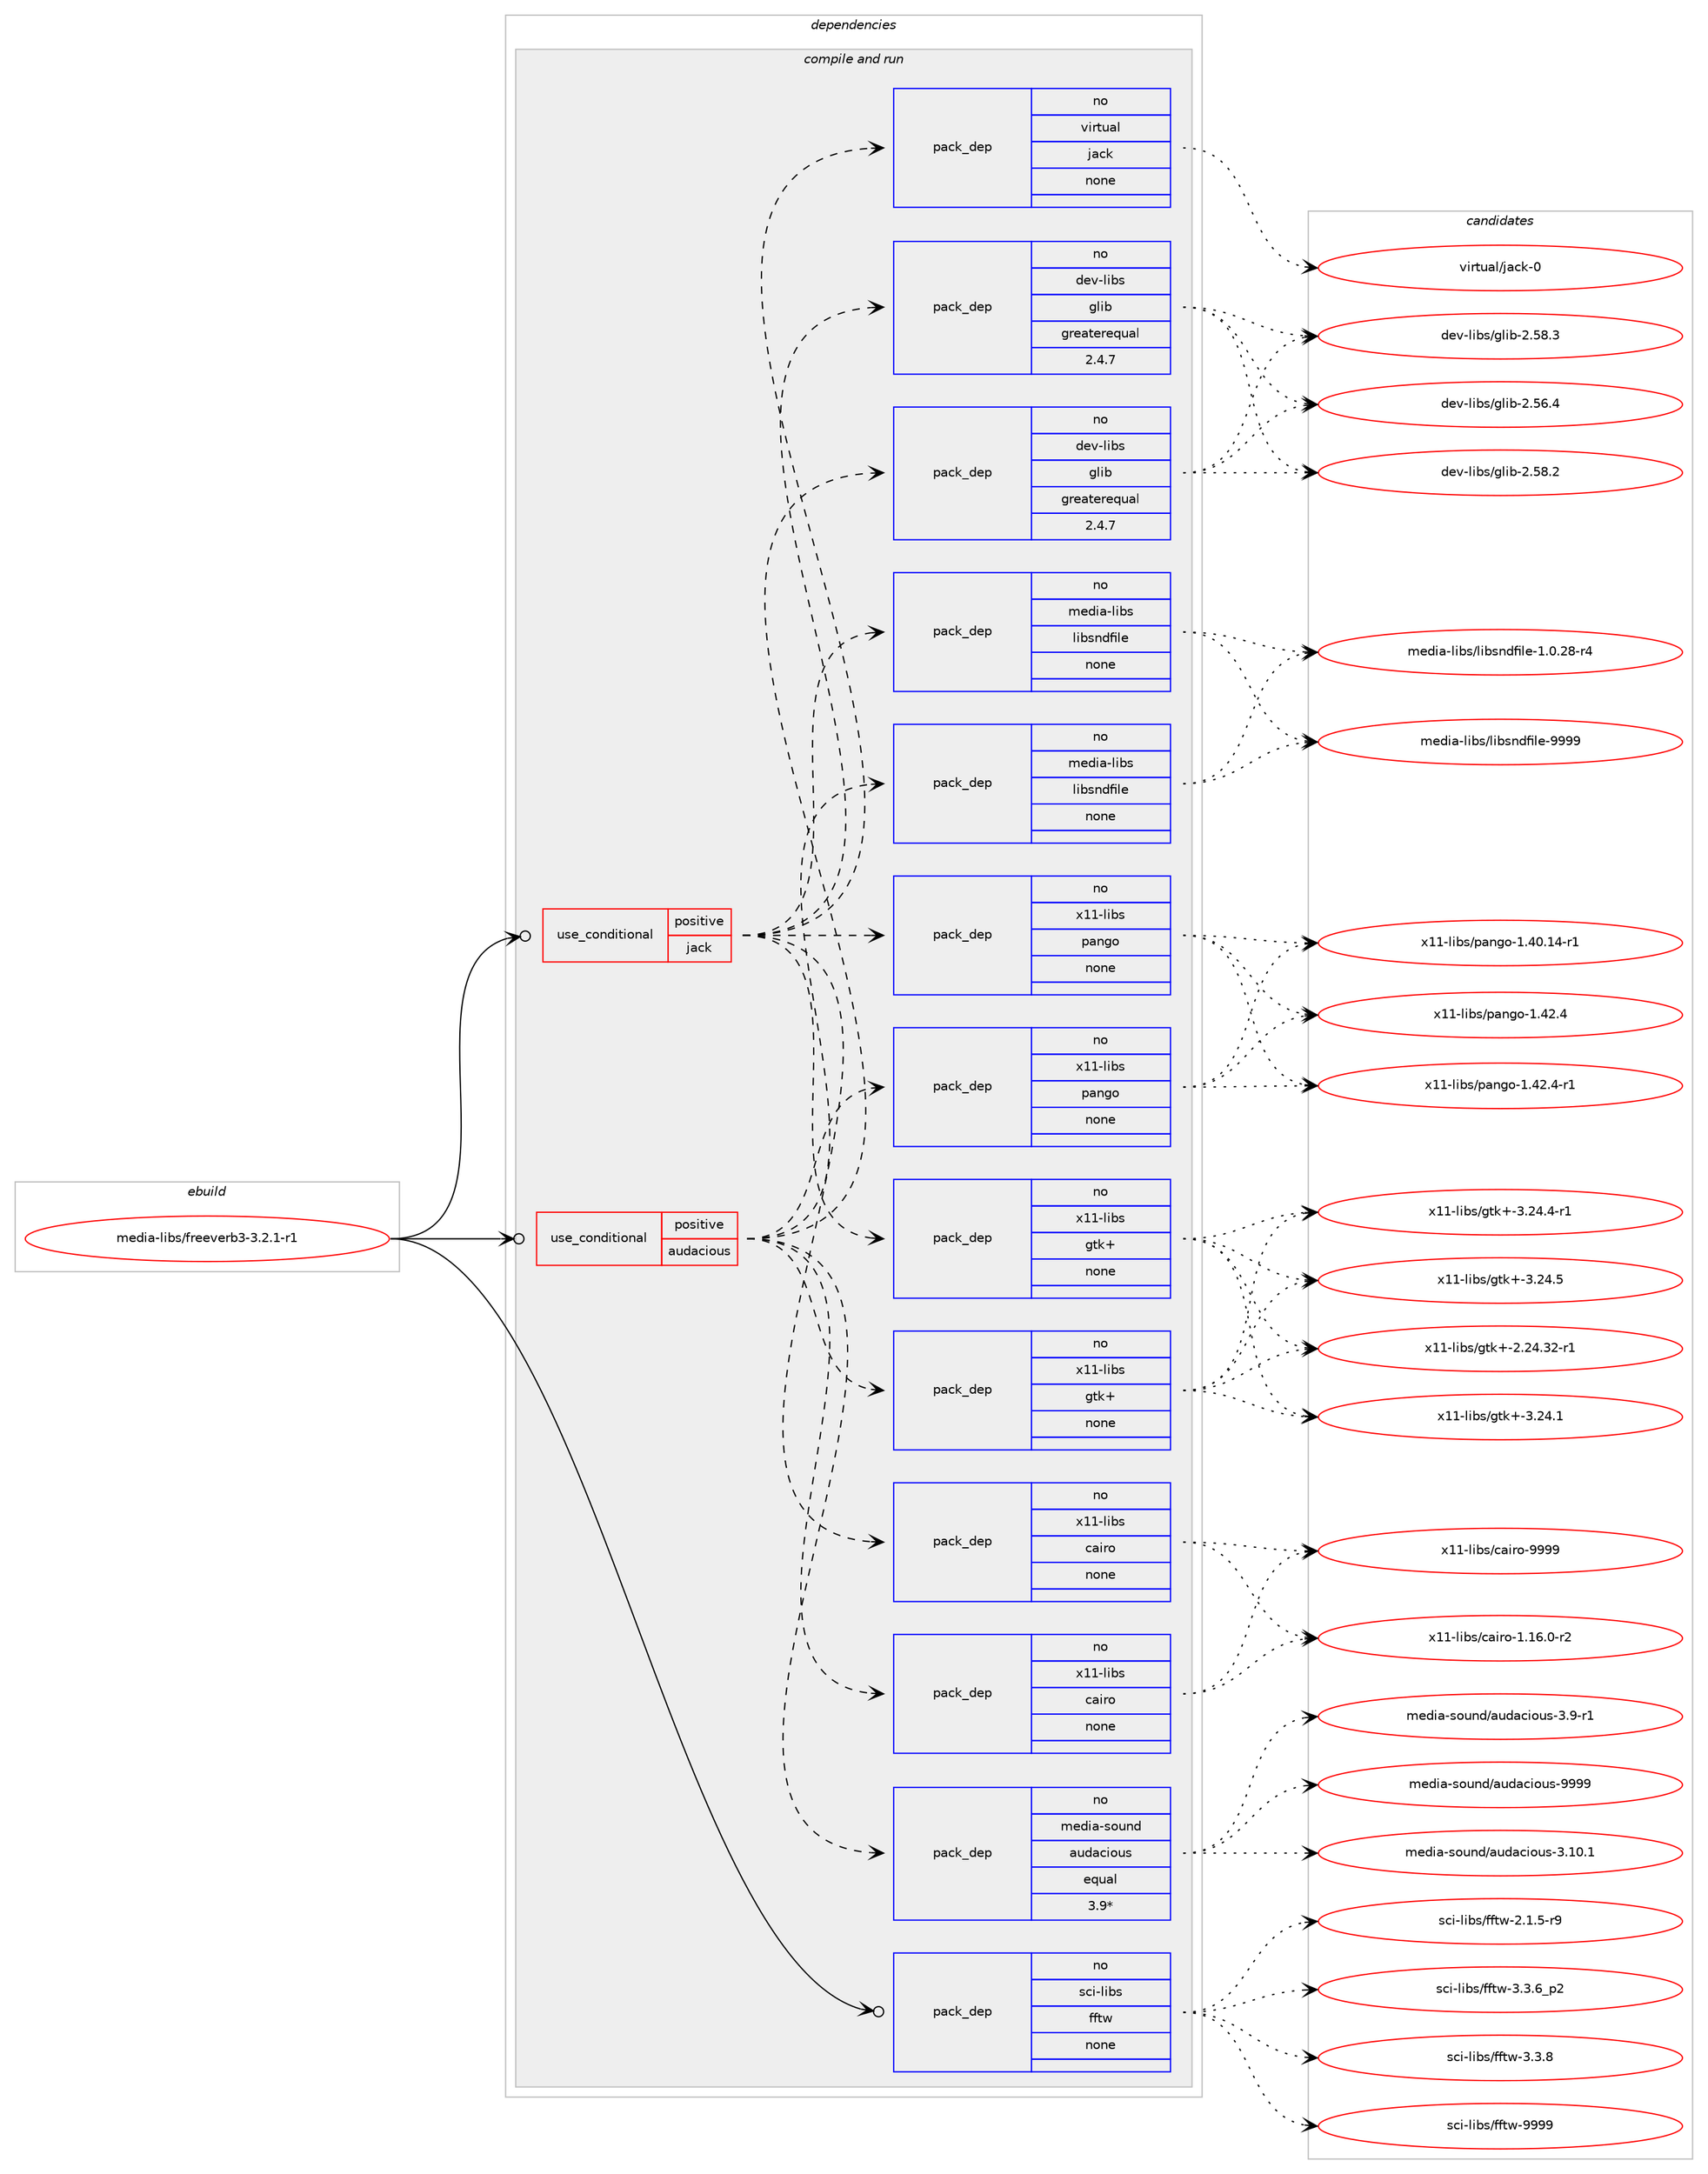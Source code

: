 digraph prolog {

# *************
# Graph options
# *************

newrank=true;
concentrate=true;
compound=true;
graph [rankdir=LR,fontname=Helvetica,fontsize=10,ranksep=1.5];#, ranksep=2.5, nodesep=0.2];
edge  [arrowhead=vee];
node  [fontname=Helvetica,fontsize=10];

# **********
# The ebuild
# **********

subgraph cluster_leftcol {
color=gray;
rank=same;
label=<<i>ebuild</i>>;
id [label="media-libs/freeverb3-3.2.1-r1", color=red, width=4, href="../media-libs/freeverb3-3.2.1-r1.svg"];
}

# ****************
# The dependencies
# ****************

subgraph cluster_midcol {
color=gray;
label=<<i>dependencies</i>>;
subgraph cluster_compile {
fillcolor="#eeeeee";
style=filled;
label=<<i>compile</i>>;
}
subgraph cluster_compileandrun {
fillcolor="#eeeeee";
style=filled;
label=<<i>compile and run</i>>;
subgraph cond433770 {
dependency1609957 [label=<<TABLE BORDER="0" CELLBORDER="1" CELLSPACING="0" CELLPADDING="4"><TR><TD ROWSPAN="3" CELLPADDING="10">use_conditional</TD></TR><TR><TD>positive</TD></TR><TR><TD>audacious</TD></TR></TABLE>>, shape=none, color=red];
subgraph pack1150508 {
dependency1609958 [label=<<TABLE BORDER="0" CELLBORDER="1" CELLSPACING="0" CELLPADDING="4" WIDTH="220"><TR><TD ROWSPAN="6" CELLPADDING="30">pack_dep</TD></TR><TR><TD WIDTH="110">no</TD></TR><TR><TD>dev-libs</TD></TR><TR><TD>glib</TD></TR><TR><TD>greaterequal</TD></TR><TR><TD>2.4.7</TD></TR></TABLE>>, shape=none, color=blue];
}
dependency1609957:e -> dependency1609958:w [weight=20,style="dashed",arrowhead="vee"];
subgraph pack1150509 {
dependency1609959 [label=<<TABLE BORDER="0" CELLBORDER="1" CELLSPACING="0" CELLPADDING="4" WIDTH="220"><TR><TD ROWSPAN="6" CELLPADDING="30">pack_dep</TD></TR><TR><TD WIDTH="110">no</TD></TR><TR><TD>x11-libs</TD></TR><TR><TD>cairo</TD></TR><TR><TD>none</TD></TR><TR><TD></TD></TR></TABLE>>, shape=none, color=blue];
}
dependency1609957:e -> dependency1609959:w [weight=20,style="dashed",arrowhead="vee"];
subgraph pack1150510 {
dependency1609960 [label=<<TABLE BORDER="0" CELLBORDER="1" CELLSPACING="0" CELLPADDING="4" WIDTH="220"><TR><TD ROWSPAN="6" CELLPADDING="30">pack_dep</TD></TR><TR><TD WIDTH="110">no</TD></TR><TR><TD>x11-libs</TD></TR><TR><TD>gtk+</TD></TR><TR><TD>none</TD></TR><TR><TD></TD></TR></TABLE>>, shape=none, color=blue];
}
dependency1609957:e -> dependency1609960:w [weight=20,style="dashed",arrowhead="vee"];
subgraph pack1150511 {
dependency1609961 [label=<<TABLE BORDER="0" CELLBORDER="1" CELLSPACING="0" CELLPADDING="4" WIDTH="220"><TR><TD ROWSPAN="6" CELLPADDING="30">pack_dep</TD></TR><TR><TD WIDTH="110">no</TD></TR><TR><TD>x11-libs</TD></TR><TR><TD>pango</TD></TR><TR><TD>none</TD></TR><TR><TD></TD></TR></TABLE>>, shape=none, color=blue];
}
dependency1609957:e -> dependency1609961:w [weight=20,style="dashed",arrowhead="vee"];
subgraph pack1150512 {
dependency1609962 [label=<<TABLE BORDER="0" CELLBORDER="1" CELLSPACING="0" CELLPADDING="4" WIDTH="220"><TR><TD ROWSPAN="6" CELLPADDING="30">pack_dep</TD></TR><TR><TD WIDTH="110">no</TD></TR><TR><TD>media-sound</TD></TR><TR><TD>audacious</TD></TR><TR><TD>equal</TD></TR><TR><TD>3.9*</TD></TR></TABLE>>, shape=none, color=blue];
}
dependency1609957:e -> dependency1609962:w [weight=20,style="dashed",arrowhead="vee"];
subgraph pack1150513 {
dependency1609963 [label=<<TABLE BORDER="0" CELLBORDER="1" CELLSPACING="0" CELLPADDING="4" WIDTH="220"><TR><TD ROWSPAN="6" CELLPADDING="30">pack_dep</TD></TR><TR><TD WIDTH="110">no</TD></TR><TR><TD>media-libs</TD></TR><TR><TD>libsndfile</TD></TR><TR><TD>none</TD></TR><TR><TD></TD></TR></TABLE>>, shape=none, color=blue];
}
dependency1609957:e -> dependency1609963:w [weight=20,style="dashed",arrowhead="vee"];
}
id:e -> dependency1609957:w [weight=20,style="solid",arrowhead="odotvee"];
subgraph cond433771 {
dependency1609964 [label=<<TABLE BORDER="0" CELLBORDER="1" CELLSPACING="0" CELLPADDING="4"><TR><TD ROWSPAN="3" CELLPADDING="10">use_conditional</TD></TR><TR><TD>positive</TD></TR><TR><TD>jack</TD></TR></TABLE>>, shape=none, color=red];
subgraph pack1150514 {
dependency1609965 [label=<<TABLE BORDER="0" CELLBORDER="1" CELLSPACING="0" CELLPADDING="4" WIDTH="220"><TR><TD ROWSPAN="6" CELLPADDING="30">pack_dep</TD></TR><TR><TD WIDTH="110">no</TD></TR><TR><TD>dev-libs</TD></TR><TR><TD>glib</TD></TR><TR><TD>greaterequal</TD></TR><TR><TD>2.4.7</TD></TR></TABLE>>, shape=none, color=blue];
}
dependency1609964:e -> dependency1609965:w [weight=20,style="dashed",arrowhead="vee"];
subgraph pack1150515 {
dependency1609966 [label=<<TABLE BORDER="0" CELLBORDER="1" CELLSPACING="0" CELLPADDING="4" WIDTH="220"><TR><TD ROWSPAN="6" CELLPADDING="30">pack_dep</TD></TR><TR><TD WIDTH="110">no</TD></TR><TR><TD>x11-libs</TD></TR><TR><TD>cairo</TD></TR><TR><TD>none</TD></TR><TR><TD></TD></TR></TABLE>>, shape=none, color=blue];
}
dependency1609964:e -> dependency1609966:w [weight=20,style="dashed",arrowhead="vee"];
subgraph pack1150516 {
dependency1609967 [label=<<TABLE BORDER="0" CELLBORDER="1" CELLSPACING="0" CELLPADDING="4" WIDTH="220"><TR><TD ROWSPAN="6" CELLPADDING="30">pack_dep</TD></TR><TR><TD WIDTH="110">no</TD></TR><TR><TD>x11-libs</TD></TR><TR><TD>gtk+</TD></TR><TR><TD>none</TD></TR><TR><TD></TD></TR></TABLE>>, shape=none, color=blue];
}
dependency1609964:e -> dependency1609967:w [weight=20,style="dashed",arrowhead="vee"];
subgraph pack1150517 {
dependency1609968 [label=<<TABLE BORDER="0" CELLBORDER="1" CELLSPACING="0" CELLPADDING="4" WIDTH="220"><TR><TD ROWSPAN="6" CELLPADDING="30">pack_dep</TD></TR><TR><TD WIDTH="110">no</TD></TR><TR><TD>x11-libs</TD></TR><TR><TD>pango</TD></TR><TR><TD>none</TD></TR><TR><TD></TD></TR></TABLE>>, shape=none, color=blue];
}
dependency1609964:e -> dependency1609968:w [weight=20,style="dashed",arrowhead="vee"];
subgraph pack1150518 {
dependency1609969 [label=<<TABLE BORDER="0" CELLBORDER="1" CELLSPACING="0" CELLPADDING="4" WIDTH="220"><TR><TD ROWSPAN="6" CELLPADDING="30">pack_dep</TD></TR><TR><TD WIDTH="110">no</TD></TR><TR><TD>virtual</TD></TR><TR><TD>jack</TD></TR><TR><TD>none</TD></TR><TR><TD></TD></TR></TABLE>>, shape=none, color=blue];
}
dependency1609964:e -> dependency1609969:w [weight=20,style="dashed",arrowhead="vee"];
subgraph pack1150519 {
dependency1609970 [label=<<TABLE BORDER="0" CELLBORDER="1" CELLSPACING="0" CELLPADDING="4" WIDTH="220"><TR><TD ROWSPAN="6" CELLPADDING="30">pack_dep</TD></TR><TR><TD WIDTH="110">no</TD></TR><TR><TD>media-libs</TD></TR><TR><TD>libsndfile</TD></TR><TR><TD>none</TD></TR><TR><TD></TD></TR></TABLE>>, shape=none, color=blue];
}
dependency1609964:e -> dependency1609970:w [weight=20,style="dashed",arrowhead="vee"];
}
id:e -> dependency1609964:w [weight=20,style="solid",arrowhead="odotvee"];
subgraph pack1150520 {
dependency1609971 [label=<<TABLE BORDER="0" CELLBORDER="1" CELLSPACING="0" CELLPADDING="4" WIDTH="220"><TR><TD ROWSPAN="6" CELLPADDING="30">pack_dep</TD></TR><TR><TD WIDTH="110">no</TD></TR><TR><TD>sci-libs</TD></TR><TR><TD>fftw</TD></TR><TR><TD>none</TD></TR><TR><TD></TD></TR></TABLE>>, shape=none, color=blue];
}
id:e -> dependency1609971:w [weight=20,style="solid",arrowhead="odotvee"];
}
subgraph cluster_run {
fillcolor="#eeeeee";
style=filled;
label=<<i>run</i>>;
}
}

# **************
# The candidates
# **************

subgraph cluster_choices {
rank=same;
color=gray;
label=<<i>candidates</i>>;

subgraph choice1150508 {
color=black;
nodesep=1;
choice1001011184510810598115471031081059845504653544652 [label="dev-libs/glib-2.56.4", color=red, width=4,href="../dev-libs/glib-2.56.4.svg"];
choice1001011184510810598115471031081059845504653564650 [label="dev-libs/glib-2.58.2", color=red, width=4,href="../dev-libs/glib-2.58.2.svg"];
choice1001011184510810598115471031081059845504653564651 [label="dev-libs/glib-2.58.3", color=red, width=4,href="../dev-libs/glib-2.58.3.svg"];
dependency1609958:e -> choice1001011184510810598115471031081059845504653544652:w [style=dotted,weight="100"];
dependency1609958:e -> choice1001011184510810598115471031081059845504653564650:w [style=dotted,weight="100"];
dependency1609958:e -> choice1001011184510810598115471031081059845504653564651:w [style=dotted,weight="100"];
}
subgraph choice1150509 {
color=black;
nodesep=1;
choice12049494510810598115479997105114111454946495446484511450 [label="x11-libs/cairo-1.16.0-r2", color=red, width=4,href="../x11-libs/cairo-1.16.0-r2.svg"];
choice120494945108105981154799971051141114557575757 [label="x11-libs/cairo-9999", color=red, width=4,href="../x11-libs/cairo-9999.svg"];
dependency1609959:e -> choice12049494510810598115479997105114111454946495446484511450:w [style=dotted,weight="100"];
dependency1609959:e -> choice120494945108105981154799971051141114557575757:w [style=dotted,weight="100"];
}
subgraph choice1150510 {
color=black;
nodesep=1;
choice12049494510810598115471031161074345504650524651504511449 [label="x11-libs/gtk+-2.24.32-r1", color=red, width=4,href="../x11-libs/gtk+-2.24.32-r1.svg"];
choice12049494510810598115471031161074345514650524649 [label="x11-libs/gtk+-3.24.1", color=red, width=4,href="../x11-libs/gtk+-3.24.1.svg"];
choice120494945108105981154710311610743455146505246524511449 [label="x11-libs/gtk+-3.24.4-r1", color=red, width=4,href="../x11-libs/gtk+-3.24.4-r1.svg"];
choice12049494510810598115471031161074345514650524653 [label="x11-libs/gtk+-3.24.5", color=red, width=4,href="../x11-libs/gtk+-3.24.5.svg"];
dependency1609960:e -> choice12049494510810598115471031161074345504650524651504511449:w [style=dotted,weight="100"];
dependency1609960:e -> choice12049494510810598115471031161074345514650524649:w [style=dotted,weight="100"];
dependency1609960:e -> choice120494945108105981154710311610743455146505246524511449:w [style=dotted,weight="100"];
dependency1609960:e -> choice12049494510810598115471031161074345514650524653:w [style=dotted,weight="100"];
}
subgraph choice1150511 {
color=black;
nodesep=1;
choice12049494510810598115471129711010311145494652484649524511449 [label="x11-libs/pango-1.40.14-r1", color=red, width=4,href="../x11-libs/pango-1.40.14-r1.svg"];
choice12049494510810598115471129711010311145494652504652 [label="x11-libs/pango-1.42.4", color=red, width=4,href="../x11-libs/pango-1.42.4.svg"];
choice120494945108105981154711297110103111454946525046524511449 [label="x11-libs/pango-1.42.4-r1", color=red, width=4,href="../x11-libs/pango-1.42.4-r1.svg"];
dependency1609961:e -> choice12049494510810598115471129711010311145494652484649524511449:w [style=dotted,weight="100"];
dependency1609961:e -> choice12049494510810598115471129711010311145494652504652:w [style=dotted,weight="100"];
dependency1609961:e -> choice120494945108105981154711297110103111454946525046524511449:w [style=dotted,weight="100"];
}
subgraph choice1150512 {
color=black;
nodesep=1;
choice10910110010597451151111171101004797117100979910511111711545514649484649 [label="media-sound/audacious-3.10.1", color=red, width=4,href="../media-sound/audacious-3.10.1.svg"];
choice109101100105974511511111711010047971171009799105111117115455146574511449 [label="media-sound/audacious-3.9-r1", color=red, width=4,href="../media-sound/audacious-3.9-r1.svg"];
choice1091011001059745115111117110100479711710097991051111171154557575757 [label="media-sound/audacious-9999", color=red, width=4,href="../media-sound/audacious-9999.svg"];
dependency1609962:e -> choice10910110010597451151111171101004797117100979910511111711545514649484649:w [style=dotted,weight="100"];
dependency1609962:e -> choice109101100105974511511111711010047971171009799105111117115455146574511449:w [style=dotted,weight="100"];
dependency1609962:e -> choice1091011001059745115111117110100479711710097991051111171154557575757:w [style=dotted,weight="100"];
}
subgraph choice1150513 {
color=black;
nodesep=1;
choice1091011001059745108105981154710810598115110100102105108101454946484650564511452 [label="media-libs/libsndfile-1.0.28-r4", color=red, width=4,href="../media-libs/libsndfile-1.0.28-r4.svg"];
choice10910110010597451081059811547108105981151101001021051081014557575757 [label="media-libs/libsndfile-9999", color=red, width=4,href="../media-libs/libsndfile-9999.svg"];
dependency1609963:e -> choice1091011001059745108105981154710810598115110100102105108101454946484650564511452:w [style=dotted,weight="100"];
dependency1609963:e -> choice10910110010597451081059811547108105981151101001021051081014557575757:w [style=dotted,weight="100"];
}
subgraph choice1150514 {
color=black;
nodesep=1;
choice1001011184510810598115471031081059845504653544652 [label="dev-libs/glib-2.56.4", color=red, width=4,href="../dev-libs/glib-2.56.4.svg"];
choice1001011184510810598115471031081059845504653564650 [label="dev-libs/glib-2.58.2", color=red, width=4,href="../dev-libs/glib-2.58.2.svg"];
choice1001011184510810598115471031081059845504653564651 [label="dev-libs/glib-2.58.3", color=red, width=4,href="../dev-libs/glib-2.58.3.svg"];
dependency1609965:e -> choice1001011184510810598115471031081059845504653544652:w [style=dotted,weight="100"];
dependency1609965:e -> choice1001011184510810598115471031081059845504653564650:w [style=dotted,weight="100"];
dependency1609965:e -> choice1001011184510810598115471031081059845504653564651:w [style=dotted,weight="100"];
}
subgraph choice1150515 {
color=black;
nodesep=1;
choice12049494510810598115479997105114111454946495446484511450 [label="x11-libs/cairo-1.16.0-r2", color=red, width=4,href="../x11-libs/cairo-1.16.0-r2.svg"];
choice120494945108105981154799971051141114557575757 [label="x11-libs/cairo-9999", color=red, width=4,href="../x11-libs/cairo-9999.svg"];
dependency1609966:e -> choice12049494510810598115479997105114111454946495446484511450:w [style=dotted,weight="100"];
dependency1609966:e -> choice120494945108105981154799971051141114557575757:w [style=dotted,weight="100"];
}
subgraph choice1150516 {
color=black;
nodesep=1;
choice12049494510810598115471031161074345504650524651504511449 [label="x11-libs/gtk+-2.24.32-r1", color=red, width=4,href="../x11-libs/gtk+-2.24.32-r1.svg"];
choice12049494510810598115471031161074345514650524649 [label="x11-libs/gtk+-3.24.1", color=red, width=4,href="../x11-libs/gtk+-3.24.1.svg"];
choice120494945108105981154710311610743455146505246524511449 [label="x11-libs/gtk+-3.24.4-r1", color=red, width=4,href="../x11-libs/gtk+-3.24.4-r1.svg"];
choice12049494510810598115471031161074345514650524653 [label="x11-libs/gtk+-3.24.5", color=red, width=4,href="../x11-libs/gtk+-3.24.5.svg"];
dependency1609967:e -> choice12049494510810598115471031161074345504650524651504511449:w [style=dotted,weight="100"];
dependency1609967:e -> choice12049494510810598115471031161074345514650524649:w [style=dotted,weight="100"];
dependency1609967:e -> choice120494945108105981154710311610743455146505246524511449:w [style=dotted,weight="100"];
dependency1609967:e -> choice12049494510810598115471031161074345514650524653:w [style=dotted,weight="100"];
}
subgraph choice1150517 {
color=black;
nodesep=1;
choice12049494510810598115471129711010311145494652484649524511449 [label="x11-libs/pango-1.40.14-r1", color=red, width=4,href="../x11-libs/pango-1.40.14-r1.svg"];
choice12049494510810598115471129711010311145494652504652 [label="x11-libs/pango-1.42.4", color=red, width=4,href="../x11-libs/pango-1.42.4.svg"];
choice120494945108105981154711297110103111454946525046524511449 [label="x11-libs/pango-1.42.4-r1", color=red, width=4,href="../x11-libs/pango-1.42.4-r1.svg"];
dependency1609968:e -> choice12049494510810598115471129711010311145494652484649524511449:w [style=dotted,weight="100"];
dependency1609968:e -> choice12049494510810598115471129711010311145494652504652:w [style=dotted,weight="100"];
dependency1609968:e -> choice120494945108105981154711297110103111454946525046524511449:w [style=dotted,weight="100"];
}
subgraph choice1150518 {
color=black;
nodesep=1;
choice118105114116117971084710697991074548 [label="virtual/jack-0", color=red, width=4,href="../virtual/jack-0.svg"];
dependency1609969:e -> choice118105114116117971084710697991074548:w [style=dotted,weight="100"];
}
subgraph choice1150519 {
color=black;
nodesep=1;
choice1091011001059745108105981154710810598115110100102105108101454946484650564511452 [label="media-libs/libsndfile-1.0.28-r4", color=red, width=4,href="../media-libs/libsndfile-1.0.28-r4.svg"];
choice10910110010597451081059811547108105981151101001021051081014557575757 [label="media-libs/libsndfile-9999", color=red, width=4,href="../media-libs/libsndfile-9999.svg"];
dependency1609970:e -> choice1091011001059745108105981154710810598115110100102105108101454946484650564511452:w [style=dotted,weight="100"];
dependency1609970:e -> choice10910110010597451081059811547108105981151101001021051081014557575757:w [style=dotted,weight="100"];
}
subgraph choice1150520 {
color=black;
nodesep=1;
choice115991054510810598115471021021161194550464946534511457 [label="sci-libs/fftw-2.1.5-r9", color=red, width=4,href="../sci-libs/fftw-2.1.5-r9.svg"];
choice115991054510810598115471021021161194551465146549511250 [label="sci-libs/fftw-3.3.6_p2", color=red, width=4,href="../sci-libs/fftw-3.3.6_p2.svg"];
choice11599105451081059811547102102116119455146514656 [label="sci-libs/fftw-3.3.8", color=red, width=4,href="../sci-libs/fftw-3.3.8.svg"];
choice115991054510810598115471021021161194557575757 [label="sci-libs/fftw-9999", color=red, width=4,href="../sci-libs/fftw-9999.svg"];
dependency1609971:e -> choice115991054510810598115471021021161194550464946534511457:w [style=dotted,weight="100"];
dependency1609971:e -> choice115991054510810598115471021021161194551465146549511250:w [style=dotted,weight="100"];
dependency1609971:e -> choice11599105451081059811547102102116119455146514656:w [style=dotted,weight="100"];
dependency1609971:e -> choice115991054510810598115471021021161194557575757:w [style=dotted,weight="100"];
}
}

}
